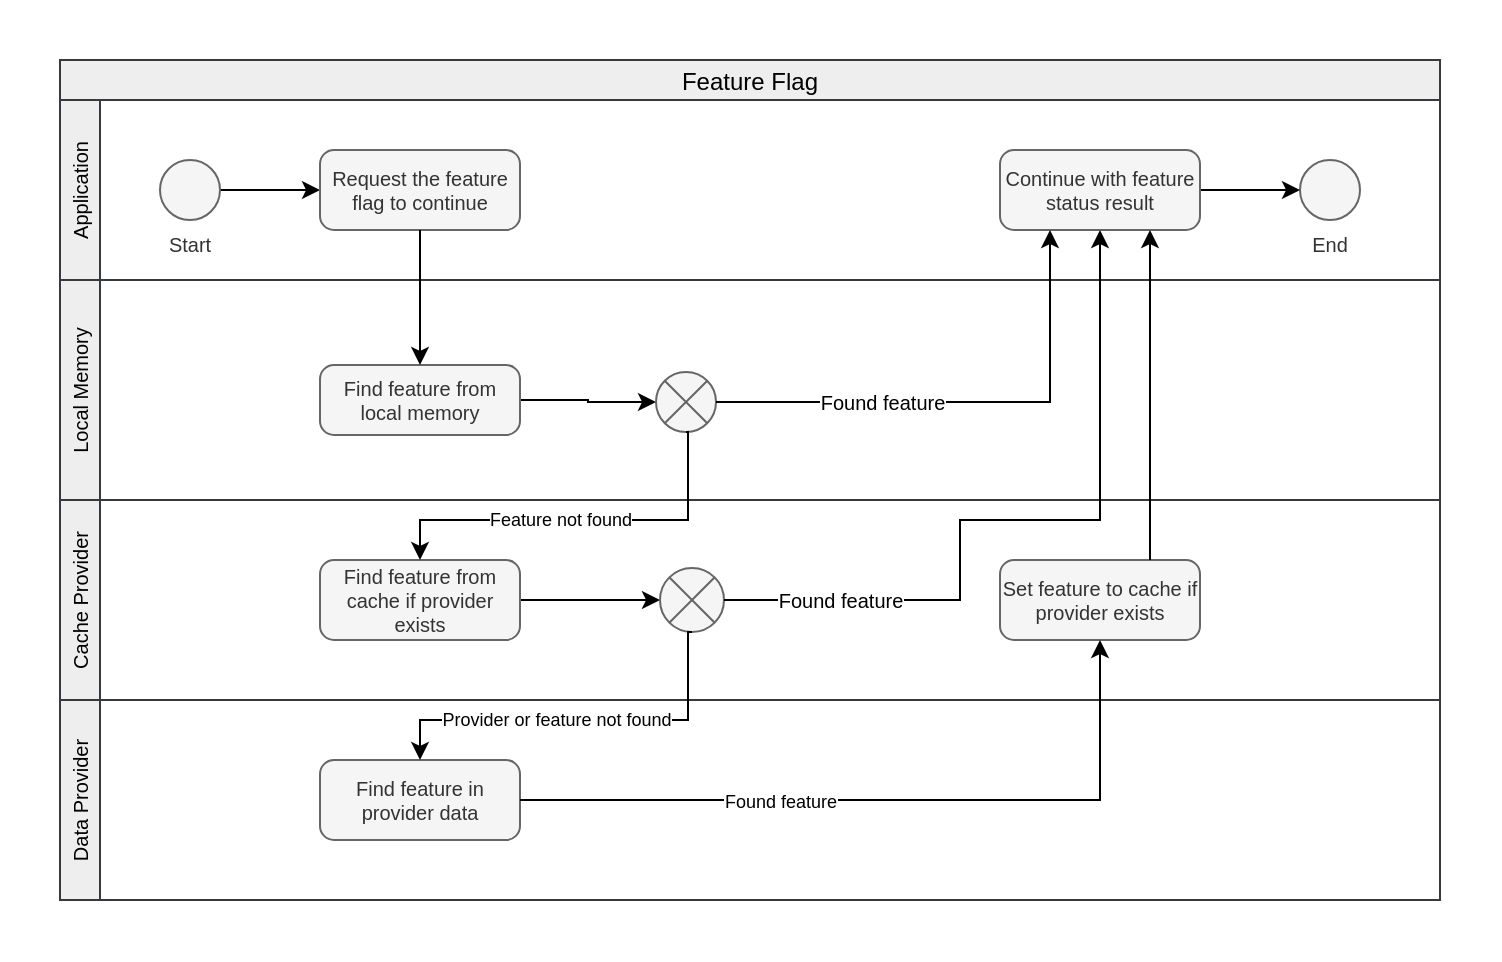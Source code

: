 <mxfile version="15.9.4" type="device" pages="2"><diagram id="JM0ifzElzwTsld9iUVNP" name="Page-1"><mxGraphModel dx="895" dy="460" grid="1" gridSize="10" guides="1" tooltips="1" connect="1" arrows="1" fold="0" page="1" pageScale="1" pageWidth="827" pageHeight="1169" math="0" shadow="0"><root><mxCell id="0"/><mxCell id="1" parent="0"/><mxCell id="esSO4mwMkbe7Tudtn2NB-47" value="" style="rounded=0;whiteSpace=wrap;html=1;glass=0;fontSize=10;strokeWidth=1;strokeColor=none;" vertex="1" parent="1"><mxGeometry x="50" width="750" height="480" as="geometry"/></mxCell><mxCell id="esSO4mwMkbe7Tudtn2NB-1" value="Feature Flag" style="swimlane;childLayout=stackLayout;resizeParent=1;resizeParentMax=0;horizontal=1;startSize=20;horizontalStack=0;fillColor=#eeeeee;strokeColor=#36393d;fontStyle=0" vertex="1" parent="1"><mxGeometry x="80" y="30" width="690" height="420" as="geometry"/></mxCell><mxCell id="esSO4mwMkbe7Tudtn2NB-22" value="Application" style="swimlane;startSize=20;horizontal=0;fontSize=10;fontStyle=0;fillColor=#eeeeee;strokeColor=#36393d;" vertex="1" parent="esSO4mwMkbe7Tudtn2NB-1"><mxGeometry y="20" width="690" height="90" as="geometry"/></mxCell><mxCell id="esSO4mwMkbe7Tudtn2NB-25" style="edgeStyle=orthogonalEdgeStyle;rounded=0;orthogonalLoop=1;jettySize=auto;html=1;exitX=1;exitY=0.5;exitDx=0;exitDy=0;exitPerimeter=0;entryX=0;entryY=0.5;entryDx=0;entryDy=0;" edge="1" parent="esSO4mwMkbe7Tudtn2NB-22" source="esSO4mwMkbe7Tudtn2NB-6" target="esSO4mwMkbe7Tudtn2NB-24"><mxGeometry relative="1" as="geometry"/></mxCell><mxCell id="esSO4mwMkbe7Tudtn2NB-6" value="Start" style="strokeWidth=1;html=1;shape=mxgraph.flowchart.start_2;whiteSpace=wrap;verticalAlign=top;labelPosition=center;verticalLabelPosition=bottom;align=center;fontSize=10;fillColor=#f5f5f5;strokeColor=#666666;fontColor=#333333;" vertex="1" parent="esSO4mwMkbe7Tudtn2NB-22"><mxGeometry x="50" y="30" width="30" height="30" as="geometry"/></mxCell><mxCell id="esSO4mwMkbe7Tudtn2NB-15" value="End" style="strokeWidth=1;html=1;shape=mxgraph.flowchart.start_2;whiteSpace=wrap;labelPosition=center;verticalLabelPosition=bottom;align=center;verticalAlign=top;fontSize=10;fillColor=#f5f5f5;fontColor=#333333;strokeColor=#666666;" vertex="1" parent="esSO4mwMkbe7Tudtn2NB-22"><mxGeometry x="620" y="30" width="30" height="30" as="geometry"/></mxCell><mxCell id="esSO4mwMkbe7Tudtn2NB-24" value="Request the feature flag to continue" style="rounded=1;absoluteArcSize=1;arcSize=14;strokeWidth=1;whiteSpace=wrap;html=1;fontSize=10;fillColor=#f5f5f5;strokeColor=#666666;fontColor=#333333;" vertex="1" parent="esSO4mwMkbe7Tudtn2NB-22"><mxGeometry x="130" y="25" width="100" height="40" as="geometry"/></mxCell><mxCell id="esSO4mwMkbe7Tudtn2NB-27" style="edgeStyle=orthogonalEdgeStyle;rounded=0;orthogonalLoop=1;jettySize=auto;html=1;exitX=1;exitY=0.5;exitDx=0;exitDy=0;entryX=0;entryY=0.5;entryDx=0;entryDy=0;entryPerimeter=0;" edge="1" parent="esSO4mwMkbe7Tudtn2NB-22" source="esSO4mwMkbe7Tudtn2NB-26" target="esSO4mwMkbe7Tudtn2NB-15"><mxGeometry relative="1" as="geometry"/></mxCell><mxCell id="esSO4mwMkbe7Tudtn2NB-26" value="Continue with feature status result" style="rounded=1;absoluteArcSize=1;arcSize=14;strokeWidth=1;whiteSpace=wrap;html=1;fontSize=10;fillColor=#f5f5f5;strokeColor=#666666;fontColor=#333333;" vertex="1" parent="esSO4mwMkbe7Tudtn2NB-22"><mxGeometry x="470" y="25" width="100" height="40" as="geometry"/></mxCell><mxCell id="esSO4mwMkbe7Tudtn2NB-2" value="Local Memory" style="swimlane;startSize=20;horizontal=0;fontSize=10;fontStyle=0;fillColor=#eeeeee;strokeColor=#36393d;" vertex="1" parent="esSO4mwMkbe7Tudtn2NB-1"><mxGeometry y="110" width="690" height="110" as="geometry"/></mxCell><mxCell id="esSO4mwMkbe7Tudtn2NB-31" style="edgeStyle=orthogonalEdgeStyle;rounded=0;orthogonalLoop=1;jettySize=auto;html=1;exitX=1;exitY=0.5;exitDx=0;exitDy=0;entryX=0;entryY=0.5;entryDx=0;entryDy=0;fontSize=10;" edge="1" parent="esSO4mwMkbe7Tudtn2NB-2" source="esSO4mwMkbe7Tudtn2NB-7" target="esSO4mwMkbe7Tudtn2NB-29"><mxGeometry relative="1" as="geometry"/></mxCell><mxCell id="esSO4mwMkbe7Tudtn2NB-7" value="Find feature from local memory" style="rounded=1;absoluteArcSize=1;arcSize=14;strokeWidth=1;whiteSpace=wrap;html=1;fontSize=10;fillColor=#f5f5f5;strokeColor=#666666;fontColor=#333333;" vertex="1" parent="esSO4mwMkbe7Tudtn2NB-2"><mxGeometry x="130" y="42.5" width="100" height="35" as="geometry"/></mxCell><mxCell id="esSO4mwMkbe7Tudtn2NB-29" value="" style="shape=sumEllipse;perimeter=ellipsePerimeter;whiteSpace=wrap;html=1;backgroundOutline=1;fontSize=10;strokeWidth=1;fillColor=#f5f5f5;fontColor=#333333;strokeColor=#666666;" vertex="1" parent="esSO4mwMkbe7Tudtn2NB-2"><mxGeometry x="298" y="46" width="30" height="30" as="geometry"/></mxCell><mxCell id="esSO4mwMkbe7Tudtn2NB-3" value="Cache Provider" style="swimlane;startSize=20;horizontal=0;fontStyle=0;fontSize=10;fillColor=#eeeeee;strokeColor=#36393d;" vertex="1" parent="esSO4mwMkbe7Tudtn2NB-1"><mxGeometry y="220" width="690" height="100" as="geometry"/></mxCell><mxCell id="esSO4mwMkbe7Tudtn2NB-13" style="edgeStyle=orthogonalEdgeStyle;rounded=0;orthogonalLoop=1;jettySize=auto;html=1;exitX=1;exitY=0.5;exitDx=0;exitDy=0;entryX=0;entryY=0.5;entryDx=0;entryDy=0;" edge="1" parent="esSO4mwMkbe7Tudtn2NB-3" source="esSO4mwMkbe7Tudtn2NB-11" target="esSO4mwMkbe7Tudtn2NB-35"><mxGeometry relative="1" as="geometry"/></mxCell><mxCell id="esSO4mwMkbe7Tudtn2NB-11" value="Find feature from cache if provider exists" style="rounded=1;absoluteArcSize=1;arcSize=14;strokeWidth=1;whiteSpace=wrap;html=1;fontSize=10;fillColor=#f5f5f5;strokeColor=#666666;fontColor=#333333;" vertex="1" parent="esSO4mwMkbe7Tudtn2NB-3"><mxGeometry x="130" y="30" width="100" height="40" as="geometry"/></mxCell><mxCell id="esSO4mwMkbe7Tudtn2NB-18" value="Set feature to cache if provider exists" style="rounded=1;absoluteArcSize=1;arcSize=14;strokeWidth=1;whiteSpace=wrap;html=1;fontSize=10;fillColor=#f5f5f5;strokeColor=#666666;fontColor=#333333;" vertex="1" parent="esSO4mwMkbe7Tudtn2NB-3"><mxGeometry x="470" y="30" width="100" height="40" as="geometry"/></mxCell><mxCell id="esSO4mwMkbe7Tudtn2NB-35" value="" style="shape=sumEllipse;perimeter=ellipsePerimeter;whiteSpace=wrap;html=1;backgroundOutline=1;fontSize=10;strokeWidth=1;fillColor=#f5f5f5;fontColor=#333333;strokeColor=#666666;" vertex="1" parent="esSO4mwMkbe7Tudtn2NB-3"><mxGeometry x="300" y="34" width="32" height="32" as="geometry"/></mxCell><mxCell id="esSO4mwMkbe7Tudtn2NB-4" value="Data Provider" style="swimlane;startSize=20;horizontal=0;fontStyle=0;fontSize=10;fillColor=#eeeeee;strokeColor=#36393d;" vertex="1" parent="esSO4mwMkbe7Tudtn2NB-1"><mxGeometry y="320" width="690" height="100" as="geometry"/></mxCell><mxCell id="esSO4mwMkbe7Tudtn2NB-14" value="Find feature in provider data" style="rounded=1;absoluteArcSize=1;arcSize=14;strokeWidth=1;whiteSpace=wrap;html=1;fontSize=10;fillColor=#f5f5f5;strokeColor=#666666;fontColor=#333333;" vertex="1" parent="esSO4mwMkbe7Tudtn2NB-4"><mxGeometry x="130" y="30" width="100" height="40" as="geometry"/></mxCell><mxCell id="esSO4mwMkbe7Tudtn2NB-16" style="edgeStyle=orthogonalEdgeStyle;rounded=0;orthogonalLoop=1;jettySize=auto;html=1;exitX=0.5;exitY=1;exitDx=0;exitDy=0;entryX=0.5;entryY=0;entryDx=0;entryDy=0;" edge="1" parent="esSO4mwMkbe7Tudtn2NB-1" source="esSO4mwMkbe7Tudtn2NB-29" target="esSO4mwMkbe7Tudtn2NB-11"><mxGeometry relative="1" as="geometry"><Array as="points"><mxPoint x="314" y="186"/><mxPoint x="314" y="230"/><mxPoint x="180" y="230"/></Array></mxGeometry></mxCell><mxCell id="esSO4mwMkbe7Tudtn2NB-34" value="Feature not found" style="edgeLabel;html=1;align=center;verticalAlign=middle;resizable=0;points=[];fontSize=9;labelBackgroundColor=default;" vertex="1" connectable="0" parent="esSO4mwMkbe7Tudtn2NB-16"><mxGeometry x="-0.002" relative="1" as="geometry"><mxPoint x="-10" as="offset"/></mxGeometry></mxCell><mxCell id="esSO4mwMkbe7Tudtn2NB-20" style="edgeStyle=orthogonalEdgeStyle;rounded=0;orthogonalLoop=1;jettySize=auto;html=1;exitX=1;exitY=0.5;exitDx=0;exitDy=0;" edge="1" parent="esSO4mwMkbe7Tudtn2NB-1" source="esSO4mwMkbe7Tudtn2NB-14" target="esSO4mwMkbe7Tudtn2NB-18"><mxGeometry relative="1" as="geometry"/></mxCell><mxCell id="esSO4mwMkbe7Tudtn2NB-49" value="Found feature" style="edgeLabel;html=1;align=center;verticalAlign=middle;resizable=0;points=[];fontSize=9;" vertex="1" connectable="0" parent="esSO4mwMkbe7Tudtn2NB-20"><mxGeometry x="-0.3" y="-1" relative="1" as="geometry"><mxPoint as="offset"/></mxGeometry></mxCell><mxCell id="esSO4mwMkbe7Tudtn2NB-30" style="edgeStyle=orthogonalEdgeStyle;rounded=0;orthogonalLoop=1;jettySize=auto;html=1;exitX=0.5;exitY=1;exitDx=0;exitDy=0;fontSize=10;" edge="1" parent="esSO4mwMkbe7Tudtn2NB-1" source="esSO4mwMkbe7Tudtn2NB-24" target="esSO4mwMkbe7Tudtn2NB-7"><mxGeometry relative="1" as="geometry"/></mxCell><mxCell id="esSO4mwMkbe7Tudtn2NB-32" style="edgeStyle=orthogonalEdgeStyle;rounded=0;orthogonalLoop=1;jettySize=auto;html=1;exitX=1;exitY=0.5;exitDx=0;exitDy=0;entryX=0.25;entryY=1;entryDx=0;entryDy=0;fontSize=10;" edge="1" parent="esSO4mwMkbe7Tudtn2NB-1" source="esSO4mwMkbe7Tudtn2NB-29" target="esSO4mwMkbe7Tudtn2NB-26"><mxGeometry relative="1" as="geometry"/></mxCell><mxCell id="esSO4mwMkbe7Tudtn2NB-33" value="Found feature" style="edgeLabel;html=1;align=center;verticalAlign=middle;resizable=0;points=[];fontSize=10;labelBackgroundColor=default;" vertex="1" connectable="0" parent="esSO4mwMkbe7Tudtn2NB-32"><mxGeometry x="-0.498" y="-1" relative="1" as="geometry"><mxPoint x="19" y="-1" as="offset"/></mxGeometry></mxCell><mxCell id="esSO4mwMkbe7Tudtn2NB-36" style="edgeStyle=orthogonalEdgeStyle;rounded=0;orthogonalLoop=1;jettySize=auto;html=1;exitX=0.5;exitY=1;exitDx=0;exitDy=0;entryX=0.5;entryY=0;entryDx=0;entryDy=0;fontSize=10;" edge="1" parent="esSO4mwMkbe7Tudtn2NB-1" source="esSO4mwMkbe7Tudtn2NB-35" target="esSO4mwMkbe7Tudtn2NB-14"><mxGeometry relative="1" as="geometry"><Array as="points"><mxPoint x="314" y="286"/><mxPoint x="314" y="330"/><mxPoint x="180" y="330"/></Array></mxGeometry></mxCell><mxCell id="esSO4mwMkbe7Tudtn2NB-37" value="Provider or feature not found" style="edgeLabel;html=1;align=center;verticalAlign=middle;resizable=0;points=[];fontSize=9;labelBackgroundColor=default;" vertex="1" connectable="0" parent="esSO4mwMkbe7Tudtn2NB-36"><mxGeometry x="-0.133" relative="1" as="geometry"><mxPoint x="-26" as="offset"/></mxGeometry></mxCell><mxCell id="esSO4mwMkbe7Tudtn2NB-39" style="edgeStyle=orthogonalEdgeStyle;rounded=0;orthogonalLoop=1;jettySize=auto;html=1;fontSize=10;exitX=1;exitY=0.5;exitDx=0;exitDy=0;entryX=0.5;entryY=1;entryDx=0;entryDy=0;" edge="1" parent="esSO4mwMkbe7Tudtn2NB-1" source="esSO4mwMkbe7Tudtn2NB-35" target="esSO4mwMkbe7Tudtn2NB-26"><mxGeometry relative="1" as="geometry"><mxPoint x="520" y="90" as="targetPoint"/><Array as="points"><mxPoint x="450" y="270"/><mxPoint x="450" y="230"/><mxPoint x="520" y="230"/></Array></mxGeometry></mxCell><mxCell id="esSO4mwMkbe7Tudtn2NB-40" value="Found feature" style="edgeLabel;html=1;align=center;verticalAlign=middle;resizable=0;points=[];fontSize=10;labelBackgroundColor=default;" vertex="1" connectable="0" parent="esSO4mwMkbe7Tudtn2NB-39"><mxGeometry x="-0.735" y="1" relative="1" as="geometry"><mxPoint x="8" y="1" as="offset"/></mxGeometry></mxCell><mxCell id="esSO4mwMkbe7Tudtn2NB-41" style="edgeStyle=orthogonalEdgeStyle;rounded=0;orthogonalLoop=1;jettySize=auto;html=1;fontSize=10;entryX=0.75;entryY=1;entryDx=0;entryDy=0;" edge="1" parent="esSO4mwMkbe7Tudtn2NB-1" target="esSO4mwMkbe7Tudtn2NB-26"><mxGeometry relative="1" as="geometry"><mxPoint x="550" y="170" as="targetPoint"/><mxPoint x="545" y="250" as="sourcePoint"/><Array as="points"><mxPoint x="545" y="220"/><mxPoint x="545" y="220"/></Array></mxGeometry></mxCell></root></mxGraphModel></diagram><diagram id="omfoCOdwk4nD1CsRNqcd" name="Page-2"><mxGraphModel dx="1298" dy="667" grid="1" gridSize="10" guides="1" tooltips="1" connect="1" arrows="1" fold="1" page="1" pageScale="1" pageWidth="827" pageHeight="1169" math="0" shadow="0"><root><mxCell id="SWma4a5304_J55VOXhcR-0"/><mxCell id="SWma4a5304_J55VOXhcR-1" parent="SWma4a5304_J55VOXhcR-0"/><mxCell id="ovgcJ1t_efQnpZcaiCee-0" value="" style="rounded=0;whiteSpace=wrap;html=1;glass=0;fontSize=10;strokeWidth=1;strokeColor=none;fillColor=none;" vertex="1" parent="SWma4a5304_J55VOXhcR-1"><mxGeometry y="10" width="750" height="340" as="geometry"/></mxCell><mxCell id="ovgcJ1t_efQnpZcaiCee-35" style="edgeStyle=orthogonalEdgeStyle;orthogonalLoop=1;jettySize=auto;html=1;exitX=0.25;exitY=0;exitDx=0;exitDy=0;entryX=1;entryY=0.5;entryDx=0;entryDy=0;fontSize=9;rounded=1;strokeWidth=3;strokeColor=#FF6666;" edge="1" parent="SWma4a5304_J55VOXhcR-1" source="ovgcJ1t_efQnpZcaiCee-2" target="ovgcJ1t_efQnpZcaiCee-4"><mxGeometry relative="1" as="geometry"/></mxCell><mxCell id="ovgcJ1t_efQnpZcaiCee-38" value="OFF" style="edgeLabel;html=1;align=center;verticalAlign=middle;resizable=0;points=[];fontSize=16;fontColor=#FF6666;labelBackgroundColor=default;spacingLeft=0;" vertex="1" connectable="0" parent="ovgcJ1t_efQnpZcaiCee-35"><mxGeometry x="0.07" y="-1" relative="1" as="geometry"><mxPoint as="offset"/></mxGeometry></mxCell><mxCell id="ovgcJ1t_efQnpZcaiCee-36" style="edgeStyle=orthogonalEdgeStyle;orthogonalLoop=1;jettySize=auto;html=1;exitX=0.75;exitY=1;exitDx=0;exitDy=0;entryX=0;entryY=0.5;entryDx=0;entryDy=0;fontSize=9;rounded=1;strokeWidth=3;strokeColor=#9999FF;" edge="1" parent="SWma4a5304_J55VOXhcR-1" source="ovgcJ1t_efQnpZcaiCee-2" target="ovgcJ1t_efQnpZcaiCee-27"><mxGeometry relative="1" as="geometry"/></mxCell><mxCell id="ovgcJ1t_efQnpZcaiCee-39" value="ON" style="edgeLabel;html=1;align=center;verticalAlign=middle;resizable=0;points=[];fontSize=16;fontColor=#9999FF;" vertex="1" connectable="0" parent="ovgcJ1t_efQnpZcaiCee-36"><mxGeometry x="-0.373" y="1" relative="1" as="geometry"><mxPoint x="1" as="offset"/></mxGeometry></mxCell><mxCell id="ovgcJ1t_efQnpZcaiCee-2" value="" style="rounded=1;whiteSpace=wrap;html=1;glass=0;labelBackgroundColor=default;fontSize=9;strokeWidth=3;fillColor=#dae8fc;arcSize=50;strokeColor=#6c8ebf;" vertex="1" parent="SWma4a5304_J55VOXhcR-1"><mxGeometry x="80" y="120" width="150" height="60" as="geometry"/></mxCell><mxCell id="ovgcJ1t_efQnpZcaiCee-1" value="" style="ellipse;whiteSpace=wrap;html=1;aspect=fixed;rounded=1;glass=0;labelBackgroundColor=default;fontSize=9;strokeWidth=2;fillColor=#FFFFFF;strokeColor=#6c8ebf;" vertex="1" parent="SWma4a5304_J55VOXhcR-1"><mxGeometry x="175" y="129" width="44" height="44" as="geometry"/></mxCell><mxCell id="ovgcJ1t_efQnpZcaiCee-4" value="" style="rhombus;whiteSpace=wrap;html=1;rounded=1;glass=0;labelBackgroundColor=default;fontSize=9;strokeWidth=3;fillColor=#f5f5f5;strokeColor=#666666;fontColor=#333333;rotation=-180;" vertex="1" parent="SWma4a5304_J55VOXhcR-1"><mxGeometry x="350" y="40" width="100" height="100" as="geometry"/></mxCell><mxCell id="ovgcJ1t_efQnpZcaiCee-5" value="" style="triangle;whiteSpace=wrap;html=1;rounded=1;glass=0;labelBackgroundColor=default;fontSize=9;strokeWidth=3;fillColor=#fff2cc;strokeColor=#d6b656;rotation=0;" vertex="1" parent="SWma4a5304_J55VOXhcR-1"><mxGeometry x="464.35" y="130" width="78.48" height="94.69" as="geometry"/></mxCell><mxCell id="ovgcJ1t_efQnpZcaiCee-25" value="" style="ellipse;whiteSpace=wrap;html=1;aspect=fixed;rounded=1;glass=0;labelBackgroundColor=default;fontSize=9;strokeWidth=3;fillColor=#f8cecc;strokeColor=#b85450;" vertex="1" parent="SWma4a5304_J55VOXhcR-1"><mxGeometry x="570" y="100" width="75" height="75" as="geometry"/></mxCell><mxCell id="ovgcJ1t_efQnpZcaiCee-34" style="edgeStyle=orthogonalEdgeStyle;orthogonalLoop=1;jettySize=auto;html=1;exitX=0.75;exitY=1;exitDx=0;exitDy=0;fontSize=9;entryX=0.5;entryY=1;entryDx=0;entryDy=0;rounded=1;strokeWidth=3;strokeColor=#9999FF;" edge="1" parent="SWma4a5304_J55VOXhcR-1" source="ovgcJ1t_efQnpZcaiCee-27" target="ovgcJ1t_efQnpZcaiCee-25"><mxGeometry relative="1" as="geometry"><mxPoint x="595" y="180" as="targetPoint"/><Array as="points"><mxPoint x="330" y="290"/><mxPoint x="608" y="290"/></Array></mxGeometry></mxCell><mxCell id="ovgcJ1t_efQnpZcaiCee-41" value="ON" style="edgeLabel;html=1;align=center;verticalAlign=middle;resizable=0;points=[];fontSize=16;fontColor=#9999FF;" vertex="1" connectable="0" parent="ovgcJ1t_efQnpZcaiCee-34"><mxGeometry x="-0.238" y="-1" relative="1" as="geometry"><mxPoint as="offset"/></mxGeometry></mxCell><mxCell id="ovgcJ1t_efQnpZcaiCee-37" style="edgeStyle=orthogonalEdgeStyle;orthogonalLoop=1;jettySize=auto;html=1;exitX=0.25;exitY=0;exitDx=0;exitDy=0;entryX=0;entryY=0.5;entryDx=0;entryDy=0;fontSize=9;rounded=1;strokeWidth=3;strokeColor=#FF6666;" edge="1" parent="SWma4a5304_J55VOXhcR-1" source="ovgcJ1t_efQnpZcaiCee-27" target="ovgcJ1t_efQnpZcaiCee-5"><mxGeometry relative="1" as="geometry"><Array as="points"><mxPoint x="270" y="177"/></Array></mxGeometry></mxCell><mxCell id="ovgcJ1t_efQnpZcaiCee-40" value="OFF" style="edgeLabel;html=1;align=center;verticalAlign=middle;resizable=0;points=[];fontSize=16;fontColor=#FF6666;" vertex="1" connectable="0" parent="ovgcJ1t_efQnpZcaiCee-37"><mxGeometry x="0.165" y="-1" relative="1" as="geometry"><mxPoint as="offset"/></mxGeometry></mxCell><mxCell id="ovgcJ1t_efQnpZcaiCee-27" value="" style="rounded=1;whiteSpace=wrap;html=1;glass=0;labelBackgroundColor=default;fontSize=9;strokeWidth=3;arcSize=50;fillColor=#eeeeee;strokeColor=#36393d;" vertex="1" parent="SWma4a5304_J55VOXhcR-1"><mxGeometry x="240" y="223.33" width="120" height="48" as="geometry"/></mxCell><mxCell id="ovgcJ1t_efQnpZcaiCee-28" value="" style="ellipse;whiteSpace=wrap;html=1;aspect=fixed;rounded=1;glass=0;labelBackgroundColor=default;fontSize=9;strokeWidth=2;fillColor=#f9f7ed;strokeColor=#36393d;" vertex="1" parent="SWma4a5304_J55VOXhcR-1"><mxGeometry x="251" y="231.66" width="33.34" height="33.34" as="geometry"/></mxCell></root></mxGraphModel></diagram></mxfile>